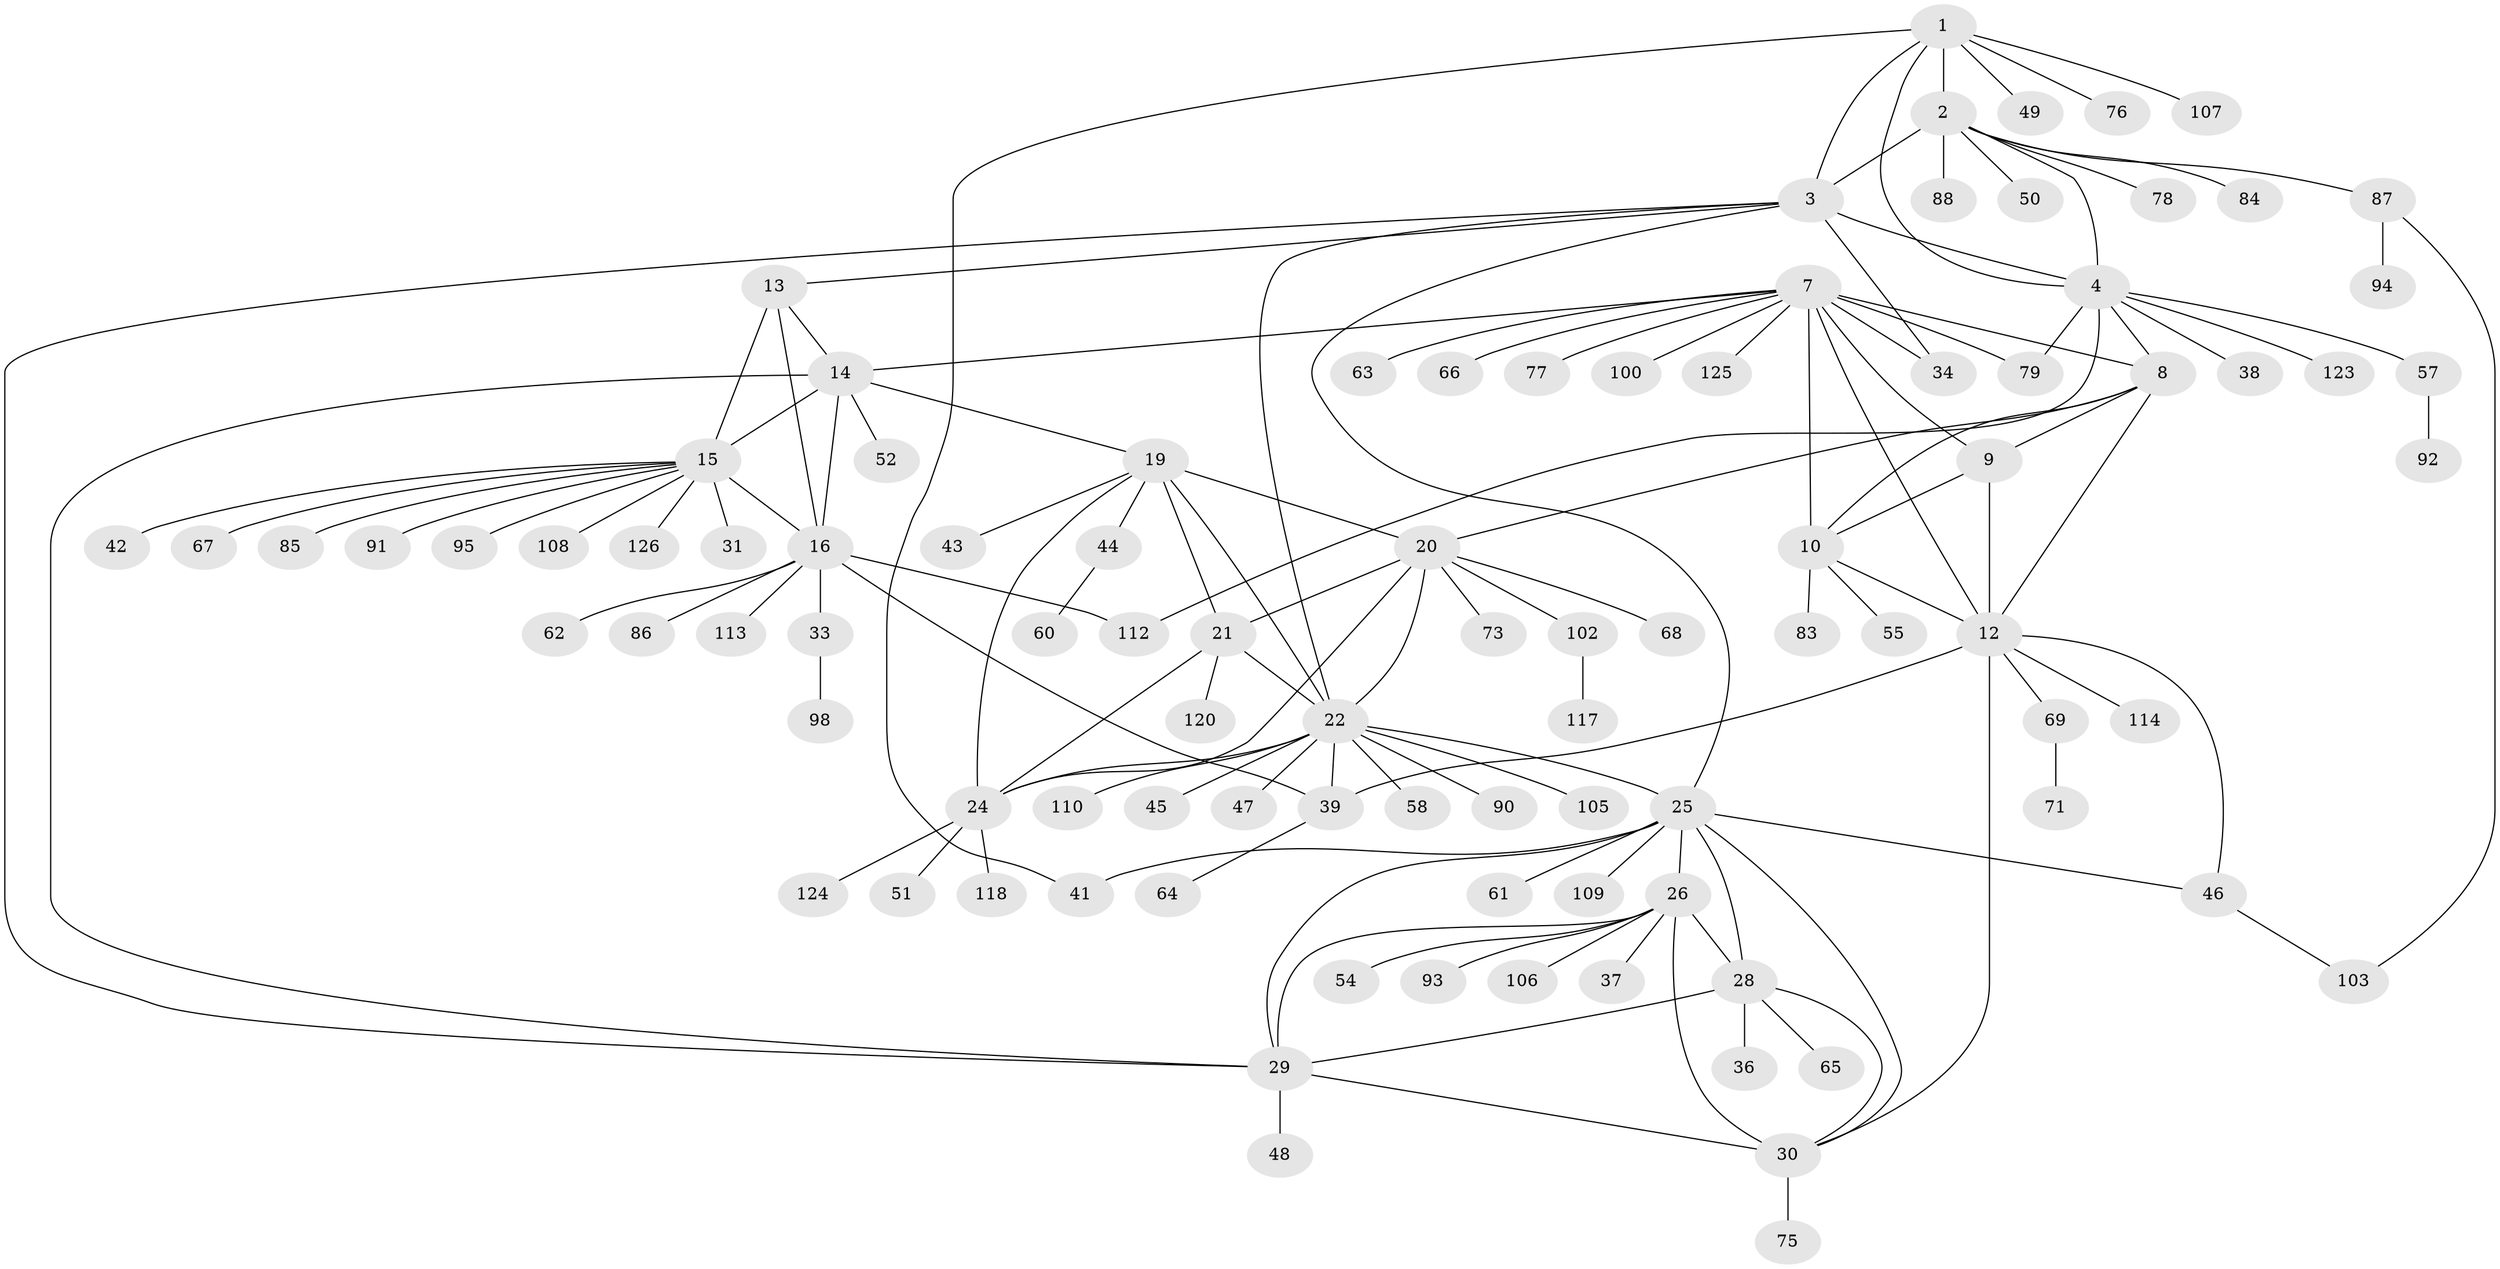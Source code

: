 // Generated by graph-tools (version 1.1) at 2025/24/03/03/25 07:24:09]
// undirected, 95 vertices, 133 edges
graph export_dot {
graph [start="1"]
  node [color=gray90,style=filled];
  1 [super="+5"];
  2 [super="+6"];
  3 [super="+89"];
  4 [super="+96"];
  7 [super="+11"];
  8 [super="+97"];
  9 [super="+119"];
  10 [super="+40"];
  12 [super="+104"];
  13;
  14 [super="+35"];
  15 [super="+18"];
  16 [super="+17"];
  19 [super="+74"];
  20 [super="+121"];
  21;
  22 [super="+23"];
  24 [super="+56"];
  25 [super="+81"];
  26 [super="+27"];
  28 [super="+32"];
  29 [super="+101"];
  30 [super="+82"];
  31;
  33;
  34;
  36 [super="+111"];
  37;
  38;
  39 [super="+53"];
  41 [super="+115"];
  42;
  43;
  44;
  45;
  46;
  47;
  48 [super="+59"];
  49;
  50 [super="+70"];
  51;
  52;
  54 [super="+72"];
  55;
  57 [super="+80"];
  58;
  60;
  61;
  62;
  63;
  64;
  65;
  66;
  67;
  68;
  69;
  71;
  73;
  75;
  76;
  77;
  78;
  79;
  83;
  84;
  85;
  86;
  87 [super="+122"];
  88;
  90 [super="+116"];
  91;
  92;
  93 [super="+99"];
  94;
  95;
  98;
  100;
  102;
  103;
  105;
  106;
  107;
  108;
  109;
  110;
  112;
  113;
  114;
  117;
  118;
  120;
  123;
  124;
  125;
  126;
  1 -- 2 [weight=4];
  1 -- 3 [weight=2];
  1 -- 4 [weight=2];
  1 -- 76;
  1 -- 41;
  1 -- 107;
  1 -- 49;
  2 -- 3 [weight=2];
  2 -- 4 [weight=2];
  2 -- 78;
  2 -- 87;
  2 -- 50;
  2 -- 84;
  2 -- 88;
  3 -- 4;
  3 -- 13;
  3 -- 22;
  3 -- 29;
  3 -- 34;
  3 -- 25;
  4 -- 8;
  4 -- 38;
  4 -- 57;
  4 -- 79;
  4 -- 112;
  4 -- 123;
  7 -- 8 [weight=2];
  7 -- 9 [weight=2];
  7 -- 10 [weight=2];
  7 -- 12 [weight=2];
  7 -- 66;
  7 -- 79;
  7 -- 100;
  7 -- 34;
  7 -- 77;
  7 -- 14;
  7 -- 125;
  7 -- 63;
  8 -- 9;
  8 -- 10;
  8 -- 12;
  8 -- 20;
  9 -- 10;
  9 -- 12;
  10 -- 12;
  10 -- 55;
  10 -- 83;
  12 -- 30;
  12 -- 39;
  12 -- 46;
  12 -- 69;
  12 -- 114;
  13 -- 14;
  13 -- 15 [weight=2];
  13 -- 16 [weight=2];
  14 -- 15 [weight=2];
  14 -- 16 [weight=2];
  14 -- 19;
  14 -- 29;
  14 -- 52;
  15 -- 16 [weight=4];
  15 -- 31;
  15 -- 67;
  15 -- 91;
  15 -- 95;
  15 -- 108;
  15 -- 126;
  15 -- 85;
  15 -- 42;
  16 -- 33;
  16 -- 112;
  16 -- 113;
  16 -- 86;
  16 -- 62;
  16 -- 39;
  19 -- 20;
  19 -- 21;
  19 -- 22 [weight=2];
  19 -- 24;
  19 -- 43;
  19 -- 44;
  20 -- 21;
  20 -- 22 [weight=2];
  20 -- 24;
  20 -- 68;
  20 -- 73;
  20 -- 102;
  21 -- 22 [weight=2];
  21 -- 24;
  21 -- 120;
  22 -- 24 [weight=2];
  22 -- 39;
  22 -- 45;
  22 -- 47;
  22 -- 58;
  22 -- 105;
  22 -- 110;
  22 -- 25;
  22 -- 90;
  24 -- 51;
  24 -- 124;
  24 -- 118;
  25 -- 26 [weight=2];
  25 -- 28;
  25 -- 29;
  25 -- 30;
  25 -- 41;
  25 -- 46;
  25 -- 61;
  25 -- 109;
  26 -- 28 [weight=2];
  26 -- 29 [weight=2];
  26 -- 30 [weight=2];
  26 -- 37;
  26 -- 54;
  26 -- 106;
  26 -- 93;
  28 -- 29;
  28 -- 30;
  28 -- 65;
  28 -- 36;
  29 -- 30;
  29 -- 48;
  30 -- 75;
  33 -- 98;
  39 -- 64;
  44 -- 60;
  46 -- 103;
  57 -- 92;
  69 -- 71;
  87 -- 94;
  87 -- 103;
  102 -- 117;
}

